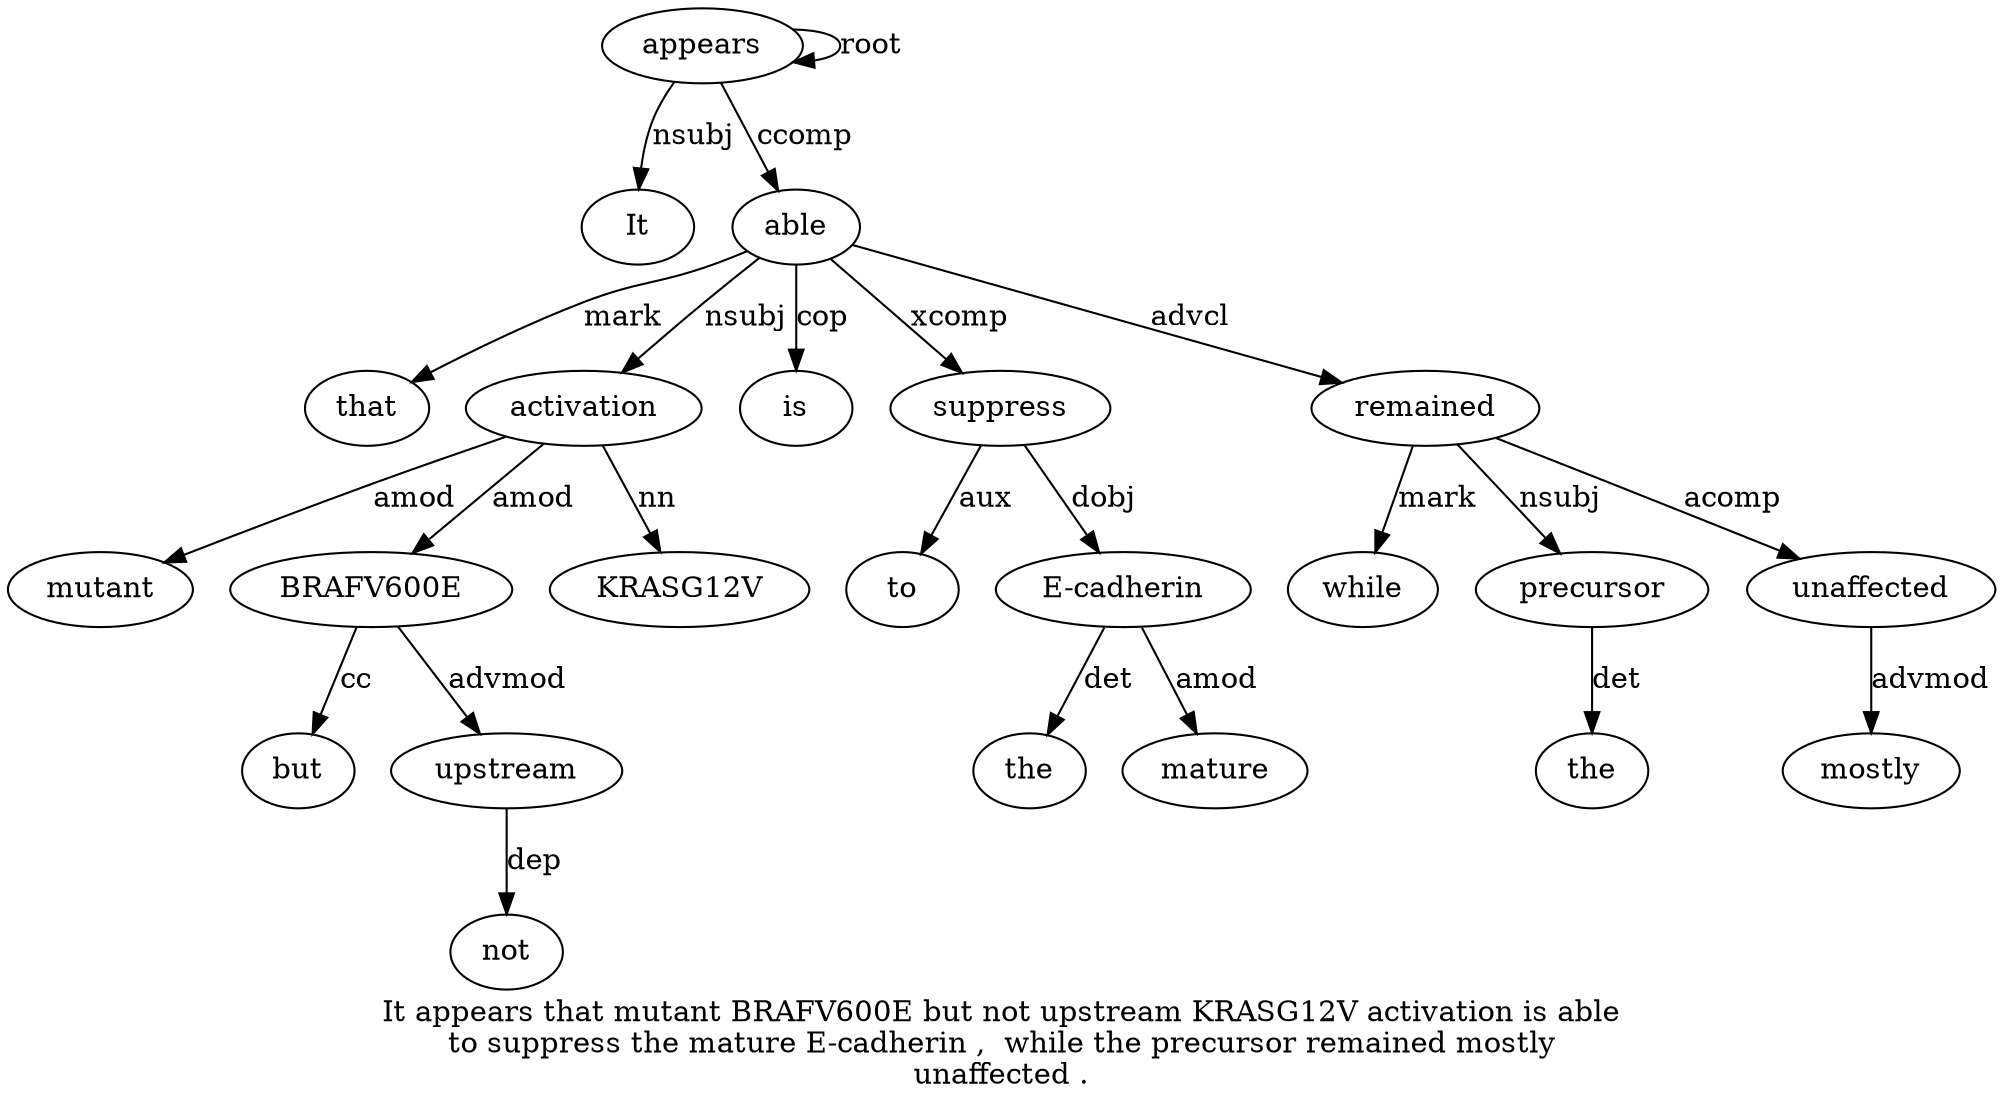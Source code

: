 digraph "It appears that mutant BRAFV600E but not upstream KRASG12V activation is able to suppress the mature E-cadherin ,  while the precursor remained mostly unaffected ." {
label="It appears that mutant BRAFV600E but not upstream KRASG12V activation is able
to suppress the mature E-cadherin ,  while the precursor remained mostly
unaffected .";
appears2 [style=filled, fillcolor=white, label=appears];
It1 [style=filled, fillcolor=white, label=It];
appears2 -> It1  [label=nsubj];
appears2 -> appears2  [label=root];
able12 [style=filled, fillcolor=white, label=able];
that3 [style=filled, fillcolor=white, label=that];
able12 -> that3  [label=mark];
activation10 [style=filled, fillcolor=white, label=activation];
mutant4 [style=filled, fillcolor=white, label=mutant];
activation10 -> mutant4  [label=amod];
BRAFV600E5 [style=filled, fillcolor=white, label=BRAFV600E];
activation10 -> BRAFV600E5  [label=amod];
but6 [style=filled, fillcolor=white, label=but];
BRAFV600E5 -> but6  [label=cc];
upstream8 [style=filled, fillcolor=white, label=upstream];
not7 [style=filled, fillcolor=white, label=not];
upstream8 -> not7  [label=dep];
BRAFV600E5 -> upstream8  [label=advmod];
KRASG12V9 [style=filled, fillcolor=white, label=KRASG12V];
activation10 -> KRASG12V9  [label=nn];
able12 -> activation10  [label=nsubj];
is11 [style=filled, fillcolor=white, label=is];
able12 -> is11  [label=cop];
appears2 -> able12  [label=ccomp];
suppress14 [style=filled, fillcolor=white, label=suppress];
to13 [style=filled, fillcolor=white, label=to];
suppress14 -> to13  [label=aux];
able12 -> suppress14  [label=xcomp];
"E-cadherin17" [style=filled, fillcolor=white, label="E-cadherin"];
the15 [style=filled, fillcolor=white, label=the];
"E-cadherin17" -> the15  [label=det];
mature16 [style=filled, fillcolor=white, label=mature];
"E-cadherin17" -> mature16  [label=amod];
suppress14 -> "E-cadherin17"  [label=dobj];
remained22 [style=filled, fillcolor=white, label=remained];
while19 [style=filled, fillcolor=white, label=while];
remained22 -> while19  [label=mark];
precursor21 [style=filled, fillcolor=white, label=precursor];
the20 [style=filled, fillcolor=white, label=the];
precursor21 -> the20  [label=det];
remained22 -> precursor21  [label=nsubj];
able12 -> remained22  [label=advcl];
unaffected24 [style=filled, fillcolor=white, label=unaffected];
mostly23 [style=filled, fillcolor=white, label=mostly];
unaffected24 -> mostly23  [label=advmod];
remained22 -> unaffected24  [label=acomp];
}
